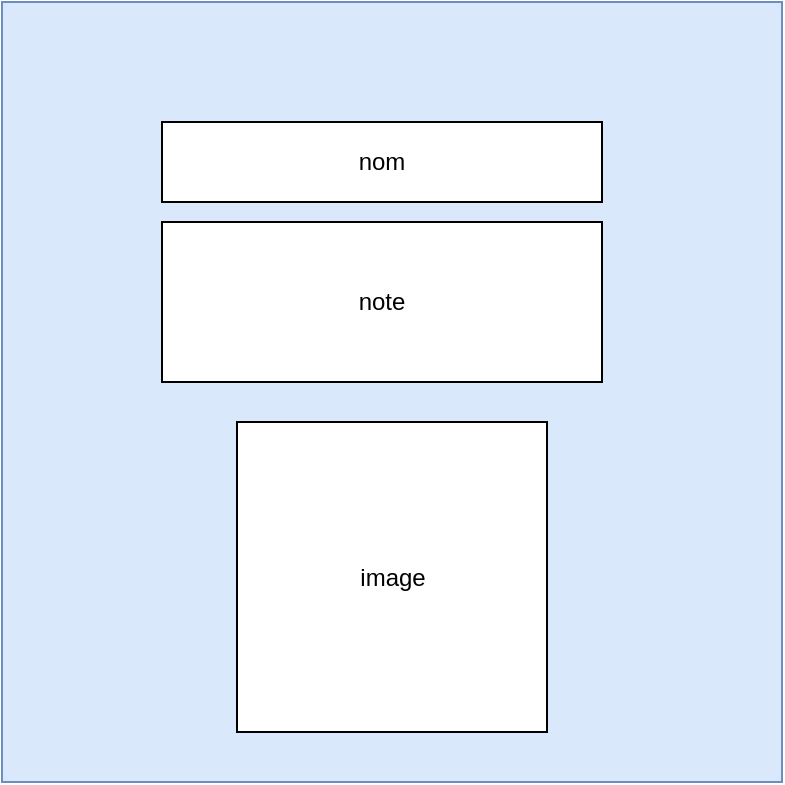 <mxfile version="15.8.7" type="device"><diagram id="wMzShIc3L9z8XnHWoyrl" name="Page-1"><mxGraphModel dx="782" dy="539" grid="1" gridSize="10" guides="1" tooltips="1" connect="1" arrows="1" fold="1" page="1" pageScale="1" pageWidth="827" pageHeight="1169" math="0" shadow="0"><root><mxCell id="0"/><mxCell id="1" parent="0"/><mxCell id="tS7VEntwwOu4TiROSM8x-2" value="" style="whiteSpace=wrap;html=1;aspect=fixed;fillColor=#dae8fc;strokeColor=#6c8ebf;" vertex="1" parent="1"><mxGeometry x="210" y="110" width="390" height="390" as="geometry"/></mxCell><mxCell id="tS7VEntwwOu4TiROSM8x-3" value="nom" style="rounded=0;whiteSpace=wrap;html=1;" vertex="1" parent="1"><mxGeometry x="290" y="170" width="220" height="40" as="geometry"/></mxCell><mxCell id="tS7VEntwwOu4TiROSM8x-4" value="note" style="rounded=0;whiteSpace=wrap;html=1;" vertex="1" parent="1"><mxGeometry x="290" y="220" width="220" height="80" as="geometry"/></mxCell><mxCell id="tS7VEntwwOu4TiROSM8x-5" value="image" style="whiteSpace=wrap;html=1;aspect=fixed;" vertex="1" parent="1"><mxGeometry x="327.5" y="320" width="155" height="155" as="geometry"/></mxCell></root></mxGraphModel></diagram></mxfile>
